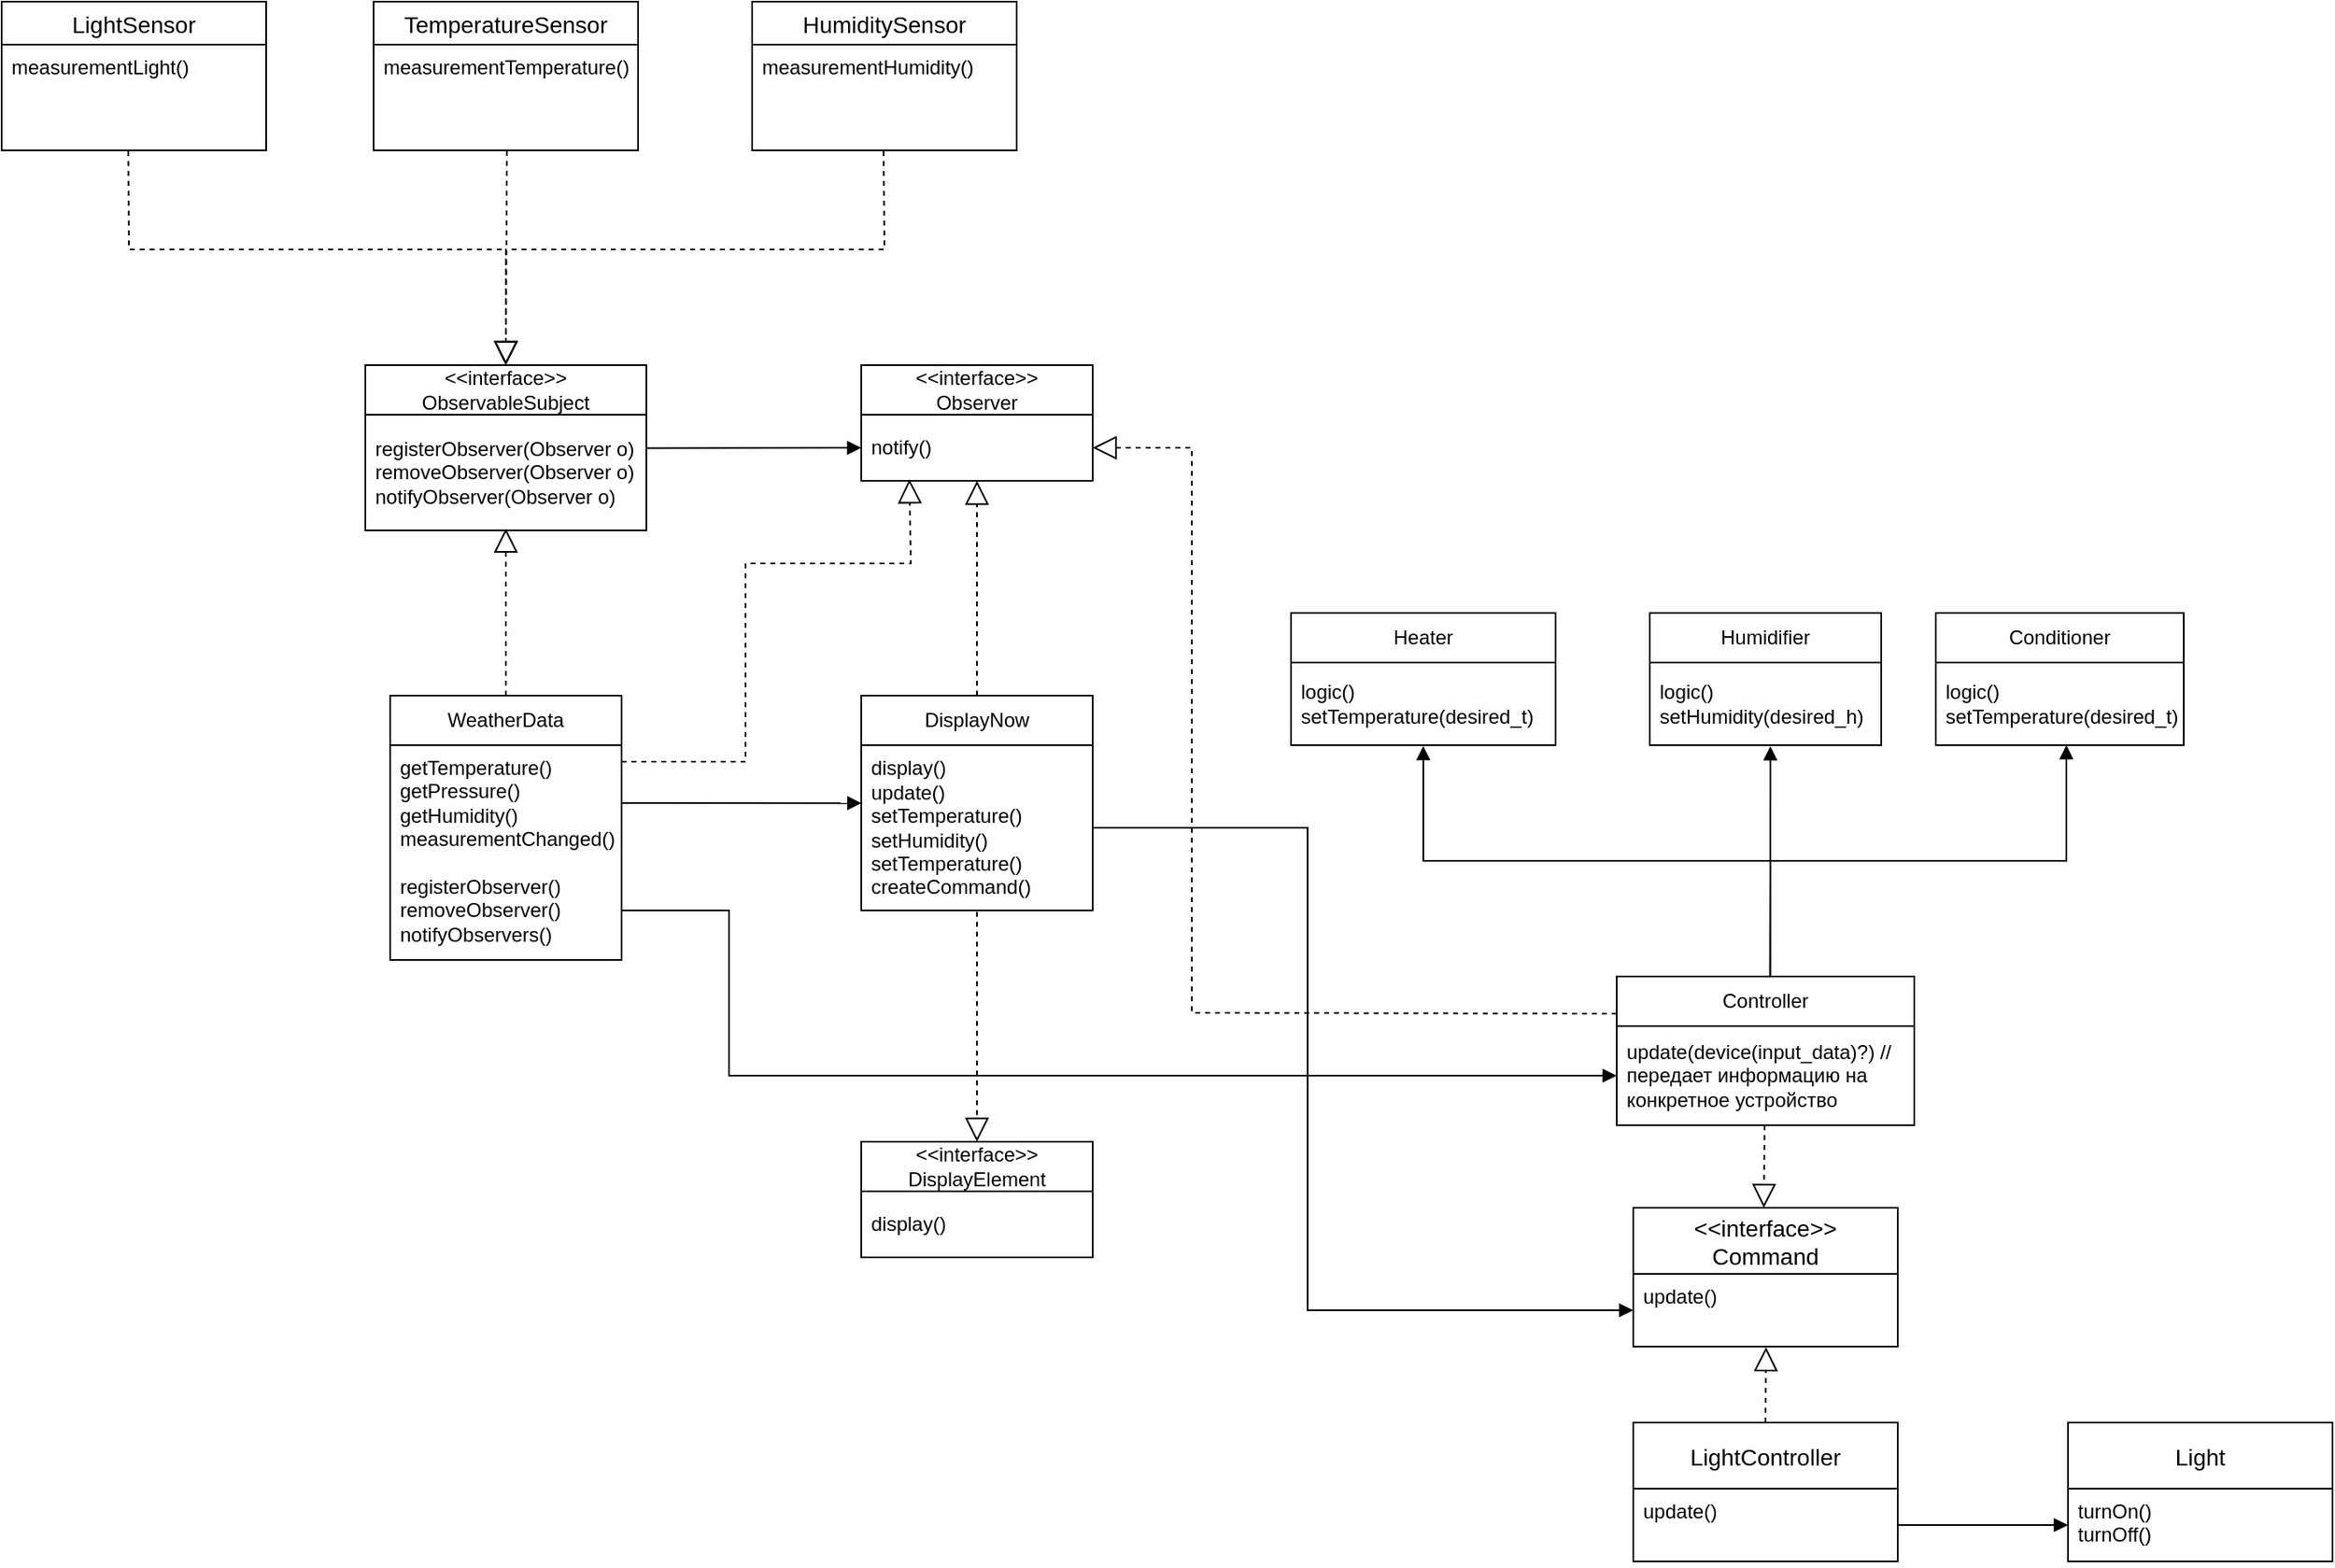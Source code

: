<mxfile version="22.1.18" type="device">
  <diagram name="Страница — 1" id="sWlTdlCcKKSUxObWTnYo">
    <mxGraphModel dx="1934" dy="1669" grid="1" gridSize="10" guides="1" tooltips="1" connect="1" arrows="1" fold="1" page="1" pageScale="1" pageWidth="827" pageHeight="1169" math="0" shadow="0">
      <root>
        <mxCell id="0" />
        <mxCell id="1" parent="0" />
        <mxCell id="kvxcxdNLKv-F1cHDaBeZ-1" value="WeatherData" style="swimlane;fontStyle=0;childLayout=stackLayout;horizontal=1;startSize=30;horizontalStack=0;resizeParent=1;resizeParentMax=0;resizeLast=0;collapsible=1;marginBottom=0;whiteSpace=wrap;html=1;" vertex="1" parent="1">
          <mxGeometry x="115" y="130" width="140" height="160" as="geometry" />
        </mxCell>
        <mxCell id="kvxcxdNLKv-F1cHDaBeZ-2" value="getTemperature()&lt;br&gt;getPressure()&lt;br&gt;getHumidity()&lt;br&gt;measurementChanged()" style="text;strokeColor=none;fillColor=none;align=left;verticalAlign=middle;spacingLeft=4;spacingRight=4;overflow=hidden;points=[[0,0.5],[1,0.5]];portConstraint=eastwest;rotatable=0;whiteSpace=wrap;html=1;" vertex="1" parent="kvxcxdNLKv-F1cHDaBeZ-1">
          <mxGeometry y="30" width="140" height="70" as="geometry" />
        </mxCell>
        <mxCell id="kvxcxdNLKv-F1cHDaBeZ-38" value="registerObserver()&lt;br&gt;removeObserver()&lt;br&gt;notifyObservers()" style="text;strokeColor=none;fillColor=none;align=left;verticalAlign=middle;spacingLeft=4;spacingRight=4;overflow=hidden;points=[[0,0.5],[1,0.5]];portConstraint=eastwest;rotatable=0;whiteSpace=wrap;html=1;" vertex="1" parent="kvxcxdNLKv-F1cHDaBeZ-1">
          <mxGeometry y="100" width="140" height="60" as="geometry" />
        </mxCell>
        <mxCell id="kvxcxdNLKv-F1cHDaBeZ-5" value="&amp;lt;&amp;lt;interface&amp;gt;&amp;gt;&lt;br&gt;ObservableSubject" style="swimlane;fontStyle=0;childLayout=stackLayout;horizontal=1;startSize=30;horizontalStack=0;resizeParent=1;resizeParentMax=0;resizeLast=0;collapsible=1;marginBottom=0;whiteSpace=wrap;html=1;" vertex="1" parent="1">
          <mxGeometry x="100" y="-70" width="170" height="100" as="geometry" />
        </mxCell>
        <mxCell id="kvxcxdNLKv-F1cHDaBeZ-6" value="registerObserver(Observer o)&lt;br&gt;removeObserver(Observer o)&lt;br&gt;notifyObserver(Observer o)" style="text;strokeColor=none;fillColor=none;align=left;verticalAlign=middle;spacingLeft=4;spacingRight=4;overflow=hidden;points=[[0,0.5],[1,0.5]];portConstraint=eastwest;rotatable=0;whiteSpace=wrap;html=1;" vertex="1" parent="kvxcxdNLKv-F1cHDaBeZ-5">
          <mxGeometry y="30" width="170" height="70" as="geometry" />
        </mxCell>
        <mxCell id="kvxcxdNLKv-F1cHDaBeZ-9" value="&amp;lt;&amp;lt;interface&amp;gt;&amp;gt;&lt;br&gt;Observer" style="swimlane;fontStyle=0;childLayout=stackLayout;horizontal=1;startSize=30;horizontalStack=0;resizeParent=1;resizeParentMax=0;resizeLast=0;collapsible=1;marginBottom=0;whiteSpace=wrap;html=1;" vertex="1" parent="1">
          <mxGeometry x="400" y="-70" width="140" height="70" as="geometry" />
        </mxCell>
        <mxCell id="kvxcxdNLKv-F1cHDaBeZ-10" value="notify()" style="text;strokeColor=none;fillColor=none;align=left;verticalAlign=middle;spacingLeft=4;spacingRight=4;overflow=hidden;points=[[0,0.5],[1,0.5]];portConstraint=eastwest;rotatable=0;whiteSpace=wrap;html=1;" vertex="1" parent="kvxcxdNLKv-F1cHDaBeZ-9">
          <mxGeometry y="30" width="140" height="40" as="geometry" />
        </mxCell>
        <mxCell id="kvxcxdNLKv-F1cHDaBeZ-13" value="DisplayNow" style="swimlane;fontStyle=0;childLayout=stackLayout;horizontal=1;startSize=30;horizontalStack=0;resizeParent=1;resizeParentMax=0;resizeLast=0;collapsible=1;marginBottom=0;whiteSpace=wrap;html=1;" vertex="1" parent="1">
          <mxGeometry x="400" y="130" width="140" height="130" as="geometry" />
        </mxCell>
        <mxCell id="kvxcxdNLKv-F1cHDaBeZ-14" value="display()&lt;br&gt;update()&lt;br&gt;setTemperature()&lt;br&gt;setHumidity()&lt;br&gt;setTemperature()&lt;br&gt;createCommand()" style="text;strokeColor=none;fillColor=none;align=left;verticalAlign=middle;spacingLeft=4;spacingRight=4;overflow=hidden;points=[[0,0.5],[1,0.5]];portConstraint=eastwest;rotatable=0;whiteSpace=wrap;html=1;" vertex="1" parent="kvxcxdNLKv-F1cHDaBeZ-13">
          <mxGeometry y="30" width="140" height="100" as="geometry" />
        </mxCell>
        <mxCell id="kvxcxdNLKv-F1cHDaBeZ-17" value="&amp;lt;&amp;lt;interface&amp;gt;&amp;gt;&lt;br&gt;DisplayElement" style="swimlane;fontStyle=0;childLayout=stackLayout;horizontal=1;startSize=30;horizontalStack=0;resizeParent=1;resizeParentMax=0;resizeLast=0;collapsible=1;marginBottom=0;whiteSpace=wrap;html=1;" vertex="1" parent="1">
          <mxGeometry x="400" y="400" width="140" height="70" as="geometry" />
        </mxCell>
        <mxCell id="kvxcxdNLKv-F1cHDaBeZ-18" value="display()" style="text;strokeColor=none;fillColor=none;align=left;verticalAlign=middle;spacingLeft=4;spacingRight=4;overflow=hidden;points=[[0,0.5],[1,0.5]];portConstraint=eastwest;rotatable=0;whiteSpace=wrap;html=1;" vertex="1" parent="kvxcxdNLKv-F1cHDaBeZ-17">
          <mxGeometry y="30" width="140" height="40" as="geometry" />
        </mxCell>
        <mxCell id="kvxcxdNLKv-F1cHDaBeZ-21" value="Heater" style="swimlane;fontStyle=0;childLayout=stackLayout;horizontal=1;startSize=30;horizontalStack=0;resizeParent=1;resizeParentMax=0;resizeLast=0;collapsible=1;marginBottom=0;whiteSpace=wrap;html=1;" vertex="1" parent="1">
          <mxGeometry x="660" y="80" width="160" height="80" as="geometry" />
        </mxCell>
        <mxCell id="kvxcxdNLKv-F1cHDaBeZ-22" value="logic()&lt;br&gt;setTemperature(desired_t)" style="text;strokeColor=none;fillColor=none;align=left;verticalAlign=middle;spacingLeft=4;spacingRight=4;overflow=hidden;points=[[0,0.5],[1,0.5]];portConstraint=eastwest;rotatable=0;whiteSpace=wrap;html=1;" vertex="1" parent="kvxcxdNLKv-F1cHDaBeZ-21">
          <mxGeometry y="30" width="160" height="50" as="geometry" />
        </mxCell>
        <mxCell id="kvxcxdNLKv-F1cHDaBeZ-25" value="Humidifier" style="swimlane;fontStyle=0;childLayout=stackLayout;horizontal=1;startSize=30;horizontalStack=0;resizeParent=1;resizeParentMax=0;resizeLast=0;collapsible=1;marginBottom=0;whiteSpace=wrap;html=1;" vertex="1" parent="1">
          <mxGeometry x="877" y="80" width="140" height="80" as="geometry" />
        </mxCell>
        <mxCell id="kvxcxdNLKv-F1cHDaBeZ-43" value="logic()&lt;br&gt;setHumidity(desired_h)" style="text;strokeColor=none;fillColor=none;align=left;verticalAlign=middle;spacingLeft=4;spacingRight=4;overflow=hidden;points=[[0,0.5],[1,0.5]];portConstraint=eastwest;rotatable=0;whiteSpace=wrap;html=1;" vertex="1" parent="kvxcxdNLKv-F1cHDaBeZ-25">
          <mxGeometry y="30" width="140" height="50" as="geometry" />
        </mxCell>
        <mxCell id="kvxcxdNLKv-F1cHDaBeZ-29" value="Controller" style="swimlane;fontStyle=0;childLayout=stackLayout;horizontal=1;startSize=30;horizontalStack=0;resizeParent=1;resizeParentMax=0;resizeLast=0;collapsible=1;marginBottom=0;whiteSpace=wrap;html=1;" vertex="1" parent="1">
          <mxGeometry x="857" y="300" width="180" height="90" as="geometry" />
        </mxCell>
        <mxCell id="kvxcxdNLKv-F1cHDaBeZ-30" value="update(device(input_data)?) // передает информацию на конкретное устройство" style="text;strokeColor=none;fillColor=none;align=left;verticalAlign=middle;spacingLeft=4;spacingRight=4;overflow=hidden;points=[[0,0.5],[1,0.5]];portConstraint=eastwest;rotatable=0;whiteSpace=wrap;html=1;" vertex="1" parent="kvxcxdNLKv-F1cHDaBeZ-29">
          <mxGeometry y="30" width="180" height="60" as="geometry" />
        </mxCell>
        <mxCell id="kvxcxdNLKv-F1cHDaBeZ-33" value="Conditioner" style="swimlane;fontStyle=0;childLayout=stackLayout;horizontal=1;startSize=30;horizontalStack=0;resizeParent=1;resizeParentMax=0;resizeLast=0;collapsible=1;marginBottom=0;whiteSpace=wrap;html=1;" vertex="1" parent="1">
          <mxGeometry x="1050" y="80" width="150" height="80" as="geometry" />
        </mxCell>
        <mxCell id="kvxcxdNLKv-F1cHDaBeZ-44" value="logic()&lt;br&gt;setTemperature(desired_t)" style="text;strokeColor=none;fillColor=none;align=left;verticalAlign=middle;spacingLeft=4;spacingRight=4;overflow=hidden;points=[[0,0.5],[1,0.5]];portConstraint=eastwest;rotatable=0;whiteSpace=wrap;html=1;" vertex="1" parent="kvxcxdNLKv-F1cHDaBeZ-33">
          <mxGeometry y="30" width="150" height="50" as="geometry" />
        </mxCell>
        <mxCell id="kvxcxdNLKv-F1cHDaBeZ-46" value="" style="endArrow=block;dashed=1;endFill=0;endSize=12;html=1;rounded=0;exitX=0.5;exitY=0;exitDx=0;exitDy=0;entryX=0.5;entryY=0.984;entryDx=0;entryDy=0;entryPerimeter=0;" edge="1" parent="1" source="kvxcxdNLKv-F1cHDaBeZ-1" target="kvxcxdNLKv-F1cHDaBeZ-6">
          <mxGeometry width="160" relative="1" as="geometry">
            <mxPoint x="300" y="60" as="sourcePoint" />
            <mxPoint x="460" y="60" as="targetPoint" />
          </mxGeometry>
        </mxCell>
        <mxCell id="kvxcxdNLKv-F1cHDaBeZ-48" value="" style="html=1;verticalAlign=bottom;endArrow=block;curved=0;rounded=0;exitX=0.997;exitY=0.289;exitDx=0;exitDy=0;exitPerimeter=0;entryX=0;entryY=0.5;entryDx=0;entryDy=0;" edge="1" parent="1" source="kvxcxdNLKv-F1cHDaBeZ-6" target="kvxcxdNLKv-F1cHDaBeZ-10">
          <mxGeometry width="80" relative="1" as="geometry">
            <mxPoint x="400" y="40" as="sourcePoint" />
            <mxPoint x="480" y="40" as="targetPoint" />
          </mxGeometry>
        </mxCell>
        <mxCell id="kvxcxdNLKv-F1cHDaBeZ-49" value="" style="endArrow=block;dashed=1;endFill=0;endSize=12;html=1;rounded=0;exitX=0.5;exitY=0;exitDx=0;exitDy=0;entryX=0.5;entryY=1;entryDx=0;entryDy=0;" edge="1" parent="1" source="kvxcxdNLKv-F1cHDaBeZ-13" target="kvxcxdNLKv-F1cHDaBeZ-9">
          <mxGeometry width="160" relative="1" as="geometry">
            <mxPoint x="471" y="111" as="sourcePoint" />
            <mxPoint x="469" y="10" as="targetPoint" />
          </mxGeometry>
        </mxCell>
        <mxCell id="kvxcxdNLKv-F1cHDaBeZ-50" value="" style="html=1;verticalAlign=bottom;endArrow=block;curved=0;rounded=0;exitX=1;exitY=0.5;exitDx=0;exitDy=0;entryX=0.001;entryY=0.351;entryDx=0;entryDy=0;entryPerimeter=0;" edge="1" parent="1" source="kvxcxdNLKv-F1cHDaBeZ-2" target="kvxcxdNLKv-F1cHDaBeZ-14">
          <mxGeometry width="80" relative="1" as="geometry">
            <mxPoint x="350" y="160" as="sourcePoint" />
            <mxPoint x="430" y="160" as="targetPoint" />
          </mxGeometry>
        </mxCell>
        <mxCell id="kvxcxdNLKv-F1cHDaBeZ-52" value="" style="html=1;verticalAlign=bottom;endArrow=block;curved=0;rounded=0;exitX=0.516;exitY=-0.001;exitDx=0;exitDy=0;exitPerimeter=0;" edge="1" parent="1" source="kvxcxdNLKv-F1cHDaBeZ-29">
          <mxGeometry width="80" relative="1" as="geometry">
            <mxPoint x="960" y="310" as="sourcePoint" />
            <mxPoint x="1129" y="160" as="targetPoint" />
            <Array as="points">
              <mxPoint x="950" y="230" />
              <mxPoint x="1129" y="230" />
            </Array>
          </mxGeometry>
        </mxCell>
        <mxCell id="kvxcxdNLKv-F1cHDaBeZ-51" value="" style="html=1;verticalAlign=bottom;endArrow=block;curved=0;rounded=0;exitX=0.516;exitY=0.002;exitDx=0;exitDy=0;entryX=0.521;entryY=1.012;entryDx=0;entryDy=0;entryPerimeter=0;exitPerimeter=0;" edge="1" parent="1" source="kvxcxdNLKv-F1cHDaBeZ-29" target="kvxcxdNLKv-F1cHDaBeZ-43">
          <mxGeometry width="80" relative="1" as="geometry">
            <mxPoint x="951.78" y="300" as="sourcePoint" />
            <mxPoint x="950" y="160" as="targetPoint" />
          </mxGeometry>
        </mxCell>
        <mxCell id="kvxcxdNLKv-F1cHDaBeZ-53" value="" style="html=1;verticalAlign=bottom;endArrow=block;curved=0;rounded=0;entryX=0.5;entryY=1.011;entryDx=0;entryDy=0;entryPerimeter=0;exitX=0.516;exitY=-0.003;exitDx=0;exitDy=0;exitPerimeter=0;" edge="1" parent="1" source="kvxcxdNLKv-F1cHDaBeZ-29" target="kvxcxdNLKv-F1cHDaBeZ-22">
          <mxGeometry width="80" relative="1" as="geometry">
            <mxPoint x="860" y="170" as="sourcePoint" />
            <mxPoint x="940" y="170" as="targetPoint" />
            <Array as="points">
              <mxPoint x="950" y="230" />
              <mxPoint x="740" y="230" />
            </Array>
          </mxGeometry>
        </mxCell>
        <mxCell id="kvxcxdNLKv-F1cHDaBeZ-54" value="" style="endArrow=block;dashed=1;endFill=0;endSize=12;html=1;rounded=0;exitX=0;exitY=0.25;exitDx=0;exitDy=0;entryX=1;entryY=0.5;entryDx=0;entryDy=0;" edge="1" parent="1" source="kvxcxdNLKv-F1cHDaBeZ-29" target="kvxcxdNLKv-F1cHDaBeZ-10">
          <mxGeometry width="160" relative="1" as="geometry">
            <mxPoint x="670" y="150" as="sourcePoint" />
            <mxPoint x="670" y="20" as="targetPoint" />
            <Array as="points">
              <mxPoint x="600" y="322" />
              <mxPoint x="600" y="-20" />
            </Array>
          </mxGeometry>
        </mxCell>
        <mxCell id="kvxcxdNLKv-F1cHDaBeZ-55" value="" style="endArrow=block;dashed=1;endFill=0;endSize=12;html=1;rounded=0;exitX=0.5;exitY=1.009;exitDx=0;exitDy=0;entryX=0.5;entryY=0;entryDx=0;entryDy=0;exitPerimeter=0;" edge="1" parent="1" source="kvxcxdNLKv-F1cHDaBeZ-14" target="kvxcxdNLKv-F1cHDaBeZ-17">
          <mxGeometry width="160" relative="1" as="geometry">
            <mxPoint x="480" y="140" as="sourcePoint" />
            <mxPoint x="480" y="10" as="targetPoint" />
          </mxGeometry>
        </mxCell>
        <mxCell id="kvxcxdNLKv-F1cHDaBeZ-56" value="" style="endArrow=block;endFill=1;html=1;edgeStyle=orthogonalEdgeStyle;align=left;verticalAlign=top;rounded=0;exitX=1;exitY=0.5;exitDx=0;exitDy=0;entryX=0;entryY=0.5;entryDx=0;entryDy=0;" edge="1" parent="1" source="kvxcxdNLKv-F1cHDaBeZ-38" target="kvxcxdNLKv-F1cHDaBeZ-30">
          <mxGeometry x="-1" relative="1" as="geometry">
            <mxPoint x="600" y="354.57" as="sourcePoint" />
            <mxPoint x="760" y="354.57" as="targetPoint" />
            <Array as="points">
              <mxPoint x="320" y="260" />
              <mxPoint x="320" y="360" />
            </Array>
          </mxGeometry>
        </mxCell>
        <mxCell id="kvxcxdNLKv-F1cHDaBeZ-59" value="&lt;&lt;interface&gt;&gt;&#xa;Command" style="swimlane;fontStyle=0;childLayout=stackLayout;horizontal=1;startSize=40;horizontalStack=0;resizeParent=1;resizeParentMax=0;resizeLast=0;collapsible=1;marginBottom=0;align=center;fontSize=14;" vertex="1" parent="1">
          <mxGeometry x="867" y="440" width="160" height="84" as="geometry" />
        </mxCell>
        <mxCell id="kvxcxdNLKv-F1cHDaBeZ-60" value="update()" style="text;strokeColor=none;fillColor=none;spacingLeft=4;spacingRight=4;overflow=hidden;rotatable=0;points=[[0,0.5],[1,0.5]];portConstraint=eastwest;fontSize=12;whiteSpace=wrap;html=1;" vertex="1" parent="kvxcxdNLKv-F1cHDaBeZ-59">
          <mxGeometry y="40" width="160" height="44" as="geometry" />
        </mxCell>
        <mxCell id="kvxcxdNLKv-F1cHDaBeZ-63" value="LightController" style="swimlane;fontStyle=0;childLayout=stackLayout;horizontal=1;startSize=40;horizontalStack=0;resizeParent=1;resizeParentMax=0;resizeLast=0;collapsible=1;marginBottom=0;align=center;fontSize=14;" vertex="1" parent="1">
          <mxGeometry x="867" y="570" width="160" height="84" as="geometry" />
        </mxCell>
        <mxCell id="kvxcxdNLKv-F1cHDaBeZ-64" value="update()" style="text;strokeColor=none;fillColor=none;spacingLeft=4;spacingRight=4;overflow=hidden;rotatable=0;points=[[0,0.5],[1,0.5]];portConstraint=eastwest;fontSize=12;whiteSpace=wrap;html=1;" vertex="1" parent="kvxcxdNLKv-F1cHDaBeZ-63">
          <mxGeometry y="40" width="160" height="44" as="geometry" />
        </mxCell>
        <mxCell id="kvxcxdNLKv-F1cHDaBeZ-65" value="Light" style="swimlane;fontStyle=0;childLayout=stackLayout;horizontal=1;startSize=40;horizontalStack=0;resizeParent=1;resizeParentMax=0;resizeLast=0;collapsible=1;marginBottom=0;align=center;fontSize=14;" vertex="1" parent="1">
          <mxGeometry x="1130" y="570" width="160" height="84" as="geometry" />
        </mxCell>
        <mxCell id="kvxcxdNLKv-F1cHDaBeZ-66" value="turnOn()&lt;br&gt;turnOff()" style="text;strokeColor=none;fillColor=none;spacingLeft=4;spacingRight=4;overflow=hidden;rotatable=0;points=[[0,0.5],[1,0.5]];portConstraint=eastwest;fontSize=12;whiteSpace=wrap;html=1;" vertex="1" parent="kvxcxdNLKv-F1cHDaBeZ-65">
          <mxGeometry y="40" width="160" height="44" as="geometry" />
        </mxCell>
        <mxCell id="kvxcxdNLKv-F1cHDaBeZ-67" value="" style="endArrow=block;dashed=1;endFill=0;endSize=12;html=1;rounded=0;exitX=0.5;exitY=1.009;exitDx=0;exitDy=0;exitPerimeter=0;" edge="1" parent="1">
          <mxGeometry width="160" relative="1" as="geometry">
            <mxPoint x="946.44" y="390" as="sourcePoint" />
            <mxPoint x="946" y="440" as="targetPoint" />
          </mxGeometry>
        </mxCell>
        <mxCell id="kvxcxdNLKv-F1cHDaBeZ-68" value="" style="endArrow=block;dashed=1;endFill=0;endSize=12;html=1;rounded=0;exitX=0.5;exitY=0;exitDx=0;exitDy=0;entryX=0.502;entryY=1.008;entryDx=0;entryDy=0;entryPerimeter=0;" edge="1" parent="1" source="kvxcxdNLKv-F1cHDaBeZ-63" target="kvxcxdNLKv-F1cHDaBeZ-60">
          <mxGeometry width="160" relative="1" as="geometry">
            <mxPoint x="956.44" y="400" as="sourcePoint" />
            <mxPoint x="956" y="450" as="targetPoint" />
          </mxGeometry>
        </mxCell>
        <mxCell id="kvxcxdNLKv-F1cHDaBeZ-69" value="" style="html=1;verticalAlign=bottom;endArrow=block;curved=0;rounded=0;exitX=1;exitY=0.5;exitDx=0;exitDy=0;entryX=0;entryY=0.5;entryDx=0;entryDy=0;" edge="1" parent="1" source="kvxcxdNLKv-F1cHDaBeZ-64" target="kvxcxdNLKv-F1cHDaBeZ-66">
          <mxGeometry width="80" relative="1" as="geometry">
            <mxPoint x="1060" y="550" as="sourcePoint" />
            <mxPoint x="1140" y="550" as="targetPoint" />
          </mxGeometry>
        </mxCell>
        <mxCell id="kvxcxdNLKv-F1cHDaBeZ-70" value="" style="html=1;verticalAlign=bottom;endArrow=block;curved=0;rounded=0;exitX=1;exitY=0.5;exitDx=0;exitDy=0;entryX=0;entryY=0.5;entryDx=0;entryDy=0;" edge="1" parent="1" source="kvxcxdNLKv-F1cHDaBeZ-14" target="kvxcxdNLKv-F1cHDaBeZ-60">
          <mxGeometry width="80" relative="1" as="geometry">
            <mxPoint x="610" y="370" as="sourcePoint" />
            <mxPoint x="690" y="370" as="targetPoint" />
            <Array as="points">
              <mxPoint x="670" y="210" />
              <mxPoint x="670" y="502" />
            </Array>
          </mxGeometry>
        </mxCell>
        <mxCell id="kvxcxdNLKv-F1cHDaBeZ-71" value="LightSensor" style="swimlane;fontStyle=0;childLayout=stackLayout;horizontal=1;startSize=26;horizontalStack=0;resizeParent=1;resizeParentMax=0;resizeLast=0;collapsible=1;marginBottom=0;align=center;fontSize=14;" vertex="1" parent="1">
          <mxGeometry x="-120" y="-290" width="160" height="90" as="geometry" />
        </mxCell>
        <mxCell id="kvxcxdNLKv-F1cHDaBeZ-72" value="measurementLight()" style="text;strokeColor=none;fillColor=none;spacingLeft=4;spacingRight=4;overflow=hidden;rotatable=0;points=[[0,0.5],[1,0.5]];portConstraint=eastwest;fontSize=12;whiteSpace=wrap;html=1;" vertex="1" parent="kvxcxdNLKv-F1cHDaBeZ-71">
          <mxGeometry y="26" width="160" height="64" as="geometry" />
        </mxCell>
        <mxCell id="kvxcxdNLKv-F1cHDaBeZ-75" value="TemperatureSensor" style="swimlane;fontStyle=0;childLayout=stackLayout;horizontal=1;startSize=26;horizontalStack=0;resizeParent=1;resizeParentMax=0;resizeLast=0;collapsible=1;marginBottom=0;align=center;fontSize=14;" vertex="1" parent="1">
          <mxGeometry x="105" y="-290" width="160" height="90" as="geometry" />
        </mxCell>
        <mxCell id="kvxcxdNLKv-F1cHDaBeZ-76" value="measurementTemperature()" style="text;strokeColor=none;fillColor=none;spacingLeft=4;spacingRight=4;overflow=hidden;rotatable=0;points=[[0,0.5],[1,0.5]];portConstraint=eastwest;fontSize=12;whiteSpace=wrap;html=1;" vertex="1" parent="kvxcxdNLKv-F1cHDaBeZ-75">
          <mxGeometry y="26" width="160" height="64" as="geometry" />
        </mxCell>
        <mxCell id="kvxcxdNLKv-F1cHDaBeZ-79" value="HumiditySensor" style="swimlane;fontStyle=0;childLayout=stackLayout;horizontal=1;startSize=26;horizontalStack=0;resizeParent=1;resizeParentMax=0;resizeLast=0;collapsible=1;marginBottom=0;align=center;fontSize=14;" vertex="1" parent="1">
          <mxGeometry x="334" y="-290" width="160" height="90" as="geometry" />
        </mxCell>
        <mxCell id="kvxcxdNLKv-F1cHDaBeZ-80" value="measurementHumidity()&amp;nbsp;" style="text;strokeColor=none;fillColor=none;spacingLeft=4;spacingRight=4;overflow=hidden;rotatable=0;points=[[0,0.5],[1,0.5]];portConstraint=eastwest;fontSize=12;whiteSpace=wrap;html=1;" vertex="1" parent="kvxcxdNLKv-F1cHDaBeZ-79">
          <mxGeometry y="26" width="160" height="64" as="geometry" />
        </mxCell>
        <mxCell id="kvxcxdNLKv-F1cHDaBeZ-83" value="" style="endArrow=block;dashed=1;endFill=0;endSize=12;html=1;rounded=0;exitX=0.504;exitY=1.006;exitDx=0;exitDy=0;entryX=0.5;entryY=0;entryDx=0;entryDy=0;exitPerimeter=0;" edge="1" parent="1" source="kvxcxdNLKv-F1cHDaBeZ-76" target="kvxcxdNLKv-F1cHDaBeZ-5">
          <mxGeometry width="160" relative="1" as="geometry">
            <mxPoint x="195" y="140" as="sourcePoint" />
            <mxPoint x="195" y="39" as="targetPoint" />
          </mxGeometry>
        </mxCell>
        <mxCell id="kvxcxdNLKv-F1cHDaBeZ-84" value="" style="endArrow=block;dashed=1;endFill=0;endSize=12;html=1;rounded=0;exitX=0.497;exitY=1.008;exitDx=0;exitDy=0;entryX=0.5;entryY=0;entryDx=0;entryDy=0;exitPerimeter=0;" edge="1" parent="1" source="kvxcxdNLKv-F1cHDaBeZ-80" target="kvxcxdNLKv-F1cHDaBeZ-5">
          <mxGeometry width="160" relative="1" as="geometry">
            <mxPoint x="196" y="-186" as="sourcePoint" />
            <mxPoint x="195" y="-60" as="targetPoint" />
            <Array as="points">
              <mxPoint x="414" y="-140" />
              <mxPoint x="185" y="-140" />
            </Array>
          </mxGeometry>
        </mxCell>
        <mxCell id="kvxcxdNLKv-F1cHDaBeZ-86" value="" style="endArrow=block;dashed=1;endFill=0;endSize=12;html=1;rounded=0;exitX=0.479;exitY=1.008;exitDx=0;exitDy=0;entryX=0.5;entryY=0;entryDx=0;entryDy=0;exitPerimeter=0;" edge="1" parent="1" source="kvxcxdNLKv-F1cHDaBeZ-72" target="kvxcxdNLKv-F1cHDaBeZ-5">
          <mxGeometry width="160" relative="1" as="geometry">
            <mxPoint x="424" y="-189" as="sourcePoint" />
            <mxPoint x="195" y="-60" as="targetPoint" />
            <Array as="points">
              <mxPoint x="-43" y="-140" />
              <mxPoint x="185" y="-140" />
            </Array>
          </mxGeometry>
        </mxCell>
        <mxCell id="kvxcxdNLKv-F1cHDaBeZ-87" value="" style="endArrow=block;dashed=1;endFill=0;endSize=12;html=1;rounded=0;entryX=0.208;entryY=0.977;entryDx=0;entryDy=0;entryPerimeter=0;exitX=1;exitY=0.143;exitDx=0;exitDy=0;exitPerimeter=0;" edge="1" parent="1" source="kvxcxdNLKv-F1cHDaBeZ-2" target="kvxcxdNLKv-F1cHDaBeZ-10">
          <mxGeometry width="160" relative="1" as="geometry">
            <mxPoint x="260" y="170" as="sourcePoint" />
            <mxPoint x="195" y="39" as="targetPoint" />
            <Array as="points">
              <mxPoint x="330" y="170" />
              <mxPoint x="330" y="50" />
              <mxPoint x="430" y="50" />
            </Array>
          </mxGeometry>
        </mxCell>
      </root>
    </mxGraphModel>
  </diagram>
</mxfile>
